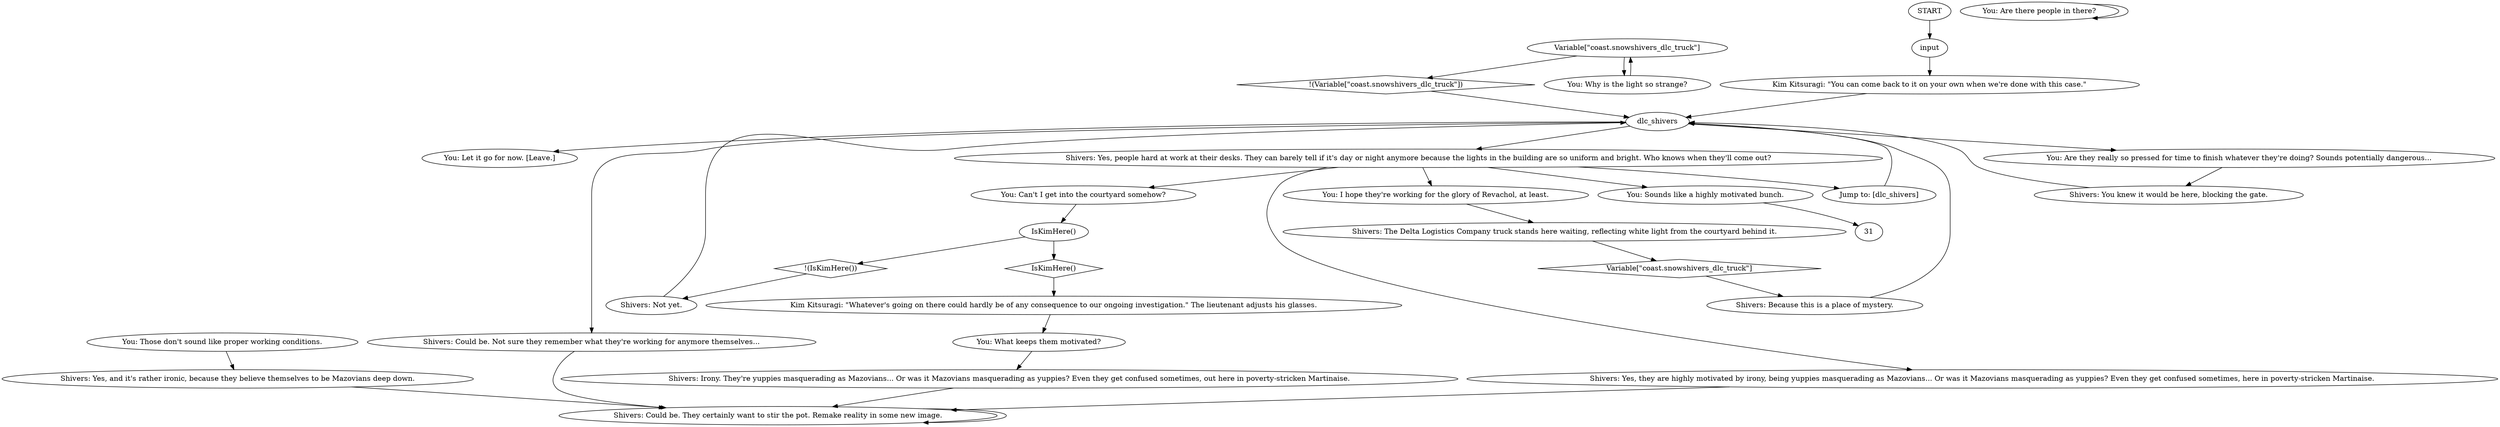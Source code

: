 # JAM ORB / dlc truck
# Those are some big letters on that truck.
# ==================================================
digraph G {
	  0 [label="START"];
	  1 [label="input"];
	  2 [label="Shivers: Yes, and it's rather ironic, because they believe themselves to be Mazovians deep down."];
	  3 [label="Shivers: Irony. They're yuppies masquerading as Mazovians... Or was it Mazovians masquerading as yuppies? Even they get confused sometimes, out here in poverty-stricken Martinaise."];
	  4 [label="You: Sounds like a highly motivated bunch."];
	  5 [label="IsKimHere()"];
	  6 [label="IsKimHere()", shape=diamond];
	  7 [label="!(IsKimHere())", shape=diamond];
	  8 [label="Kim Kitsuragi: \"Whatever's going on there could hardly be of any consequence to our ongoing investigation.\" The lieutenant adjusts his glasses."];
	  9 [label="You: Let it go for now. [Leave.]"];
	  10 [label="You: I hope they're working for the glory of Revachol, at least."];
	  11 [label="dlc_shivers"];
	  12 [label="Shivers: Not yet."];
	  13 [label="You: Those don't sound like proper working conditions."];
	  14 [label="Jump to: [dlc_shivers]"];
	  15 [label="Shivers: Could be. They certainly want to stir the pot. Remake reality in some new image."];
	  16 [label="Shivers: You knew it would be here, blocking the gate."];
	  17 [label="Shivers: Because this is a place of mystery."];
	  18 [label="Variable[\"coast.snowshivers_dlc_truck\"]"];
	  19 [label="Variable[\"coast.snowshivers_dlc_truck\"]", shape=diamond];
	  20 [label="!(Variable[\"coast.snowshivers_dlc_truck\"])", shape=diamond];
	  21 [label="You: Why is the light so strange?"];
	  22 [label="Shivers: Could be. Not sure they remember what they're working for anymore themselves..."];
	  23 [label="Shivers: The Delta Logistics Company truck stands here waiting, reflecting white light from the courtyard behind it."];
	  24 [label="Kim Kitsuragi: \"You can come back to it on your own when we're done with this case.\""];
	  25 [label="You: What keeps them motivated?"];
	  26 [label="You: Can't I get into the courtyard somehow?"];
	  27 [label="Shivers: Yes, people hard at work at their desks. They can barely tell if it's day or night anymore because the lights in the building are so uniform and bright. Who knows when they'll come out?"];
	  28 [label="You: Are there people in there?"];
	  29 [label="You: Are they really so pressed for time to finish whatever they're doing? Sounds potentially dangerous..."];
	  30 [label="Shivers: Yes, they are highly motivated by irony, being yuppies masquerading as Mazovians... Or was it Mazovians masquerading as yuppies? Even they get confused sometimes, here in poverty-stricken Martinaise."];
	  0 -> 1
	  1 -> 24
	  2 -> 15
	  3 -> 15
	  4 -> 31
	  5 -> 6
	  5 -> 7
	  6 -> 8
	  7 -> 12
	  8 -> 25
	  10 -> 23
	  11 -> 9
	  11 -> 27
	  11 -> 29
	  11 -> 22
	  12 -> 11
	  13 -> 2
	  14 -> 11
	  15 -> 15
	  16 -> 11
	  17 -> 11
	  18 -> 20
	  18 -> 21
	  19 -> 17
	  20 -> 11
	  21 -> 18
	  22 -> 15
	  23 -> 19
	  24 -> 11
	  25 -> 3
	  26 -> 5
	  27 -> 4
	  27 -> 10
	  27 -> 14
	  27 -> 26
	  27 -> 30
	  28 -> 28
	  29 -> 16
	  30 -> 15
}

